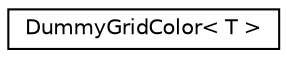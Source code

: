digraph "Graphical Class Hierarchy"
{
 // LATEX_PDF_SIZE
  edge [fontname="Helvetica",fontsize="10",labelfontname="Helvetica",labelfontsize="10"];
  node [fontname="Helvetica",fontsize="10",shape=record];
  rankdir="LR";
  Node0 [label="DummyGridColor\< T \>",height=0.2,width=0.4,color="black", fillcolor="white", style="filled",URL="$structDummyGridColor.html",tooltip="A way to represent natural coloring {0,1,2,...,size-1} with zero overhead (behaves like looping with ..."];
}

